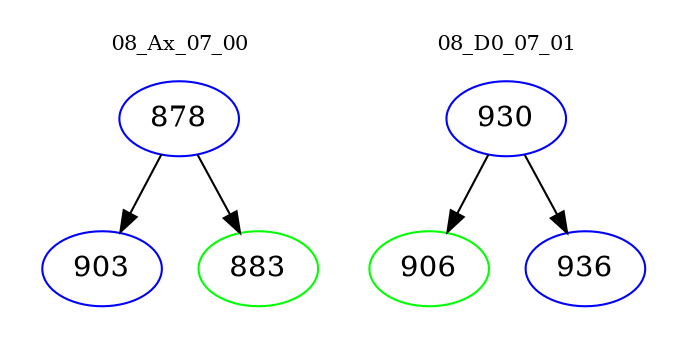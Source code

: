 digraph{
subgraph cluster_0 {
color = white
label = "08_Ax_07_00";
fontsize=10;
T0_878 [label="878", color="blue"]
T0_878 -> T0_903 [color="black"]
T0_903 [label="903", color="blue"]
T0_878 -> T0_883 [color="black"]
T0_883 [label="883", color="green"]
}
subgraph cluster_1 {
color = white
label = "08_D0_07_01";
fontsize=10;
T1_930 [label="930", color="blue"]
T1_930 -> T1_906 [color="black"]
T1_906 [label="906", color="green"]
T1_930 -> T1_936 [color="black"]
T1_936 [label="936", color="blue"]
}
}
